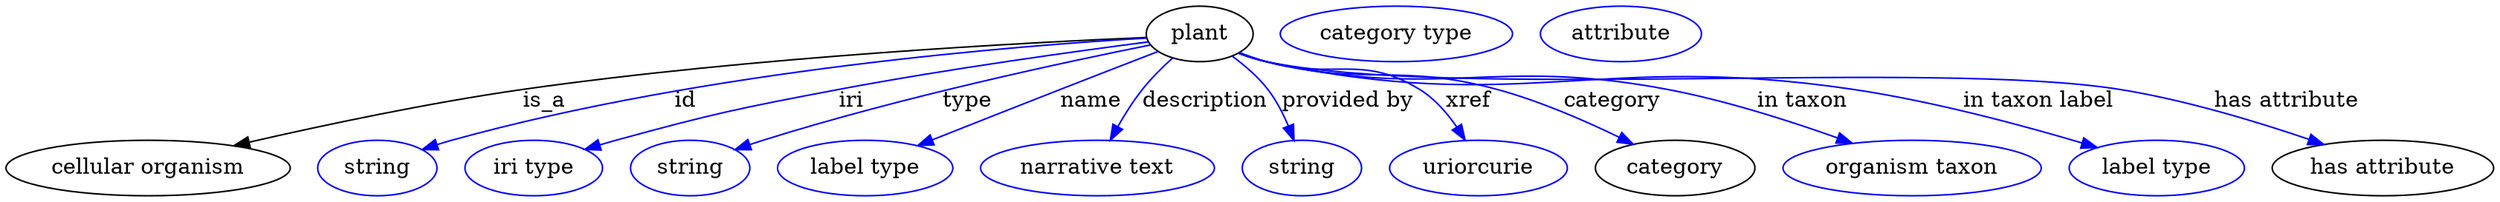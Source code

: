 digraph {
	graph [bb="0,0,1606.1,123"];
	node [label="\N"];
	plant	[height=0.5,
		label=plant,
		pos="770.64,105",
		width=0.95686];
	"cellular organism"	[height=0.5,
		pos="91.642,18",
		width=2.5456];
	plant -> "cellular organism"	[label=is_a,
		lp="347.64,61.5",
		pos="e,147.05,32.487 736.21,102.69 662.2,99.566 482.64,90.276 333.64,69 273.37,60.394 205.56,45.966 157.09,34.814"];
	id	[color=blue,
		height=0.5,
		label=string,
		pos="239.64,18",
		width=1.0652];
	plant -> id	[color=blue,
		label=id,
		lp="438.64,61.5",
		pos="e,268.63,29.99 736.34,102.27 656.37,97.557 451.83,81.666 287.64,36 284.53,35.135 281.34,34.172 278.14,33.155",
		style=solid];
	iri	[color=blue,
		height=0.5,
		label="iri type",
		pos="340.64,18",
		width=1.2277];
	plant -> iri	[color=blue,
		label=iri,
		lp="545.64,61.5",
		pos="e,373.94,29.93 737.32,99.823 691.97,93.95 608.37,82.452 537.64,69 473.56,56.813 457.58,53.14 394.64,36 391.06,35.026 387.37,33.97 \
383.67,32.877",
		style=solid];
	type	[color=blue,
		height=0.5,
		label=string,
		pos="441.64,18",
		width=1.0652];
	plant -> type	[color=blue,
		label=type,
		lp="620.64,61.5",
		pos="e,470.6,29.898 738.96,97.85 686.36,87.31 577.97,64.184 488.64,36 485.89,35.131 483.06,34.201 480.21,33.24",
		style=solid];
	name	[color=blue,
		height=0.5,
		label="label type",
		pos="554.64,18",
		width=1.5707];
	plant -> name	[color=blue,
		label=name,
		lp="700.64,61.5",
		pos="e,588.58,32.539 743.84,93.634 725.94,86.694 701.86,77.337 680.64,69 653.09,58.174 622.19,45.914 597.88,36.244",
		style=solid];
	description	[color=blue,
		height=0.5,
		label="narrative text",
		pos="704.64,18",
		width=2.0943];
	plant -> description	[color=blue,
		label=description,
		lp="774.14,61.5",
		pos="e,712.92,35.979 753.03,89.263 746.52,83.34 739.35,76.212 733.64,69 727.82,61.647 722.39,53.001 717.83,44.985",
		style=solid];
	"provided by"	[color=blue,
		height=0.5,
		label=string,
		pos="836.64,18",
		width=1.0652];
	plant -> "provided by"	[color=blue,
		label="provided by",
		lp="866.14,61.5",
		pos="e,831.54,35.85 791.75,90.473 799.7,84.604 808.33,77.195 814.64,69 820.08,61.951 824.48,53.351 827.88,45.285",
		style=solid];
	xref	[color=blue,
		height=0.5,
		label=uriorcurie,
		pos="950.64,18",
		width=1.5887];
	plant -> xref	[color=blue,
		label=xref,
		lp="944.14,61.5",
		pos="e,942.04,36.06 796.28,92.914 801.93,90.74 807.93,88.631 813.64,87 856.64,74.72 874.52,92.39 912.64,69 922.36,63.036 930.48,53.601 \
936.69,44.526",
		style=solid];
	category	[height=0.5,
		pos="1077.6,18",
		width=1.4263];
	plant -> category	[color=blue,
		label=category,
		lp="1037.1,61.5",
		pos="e,1050.6,33.447 796.21,92.654 801.86,90.497 807.88,88.46 813.64,87 878.3,70.603 898.27,86.482 962.64,69 990.03,61.561 1019.4,48.731 \
1041.5,37.93",
		style=solid];
	"in taxon"	[color=blue,
		height=0.5,
		label="organism taxon",
		pos="1230.6,18",
		width=2.3109];
	plant -> "in taxon"	[color=blue,
		label="in taxon",
		lp="1159.6,61.5",
		pos="e,1192,34.059 795.7,92.606 801.48,90.395 807.69,88.349 813.64,87 926.17,61.488 959.28,90.558 1072.6,69 1110.3,61.846 1151.5,48.615 \
1182.4,37.561",
		style=solid];
	"in taxon label"	[color=blue,
		height=0.5,
		label="label type",
		pos="1388.6,18",
		width=1.5707];
	plant -> "in taxon label"	[color=blue,
		label="in taxon label",
		lp="1312.1,61.5",
		pos="e,1350.1,31.324 795.68,92.509 801.46,90.303 807.68,88.284 813.64,87 978.5,51.521 1025.9,93.871 1192.6,69 1243.9,61.36 1301.1,45.926 \
1340.5,34.214",
		style=solid];
	"has attribute"	[height=0.5,
		pos="1534.6,18",
		width=1.9859];
	plant -> "has attribute"	[color=blue,
		label="has attribute",
		lp="1472.6,61.5",
		pos="e,1496.5,33.259 795.66,92.443 801.45,90.241 807.67,88.239 813.64,87 933.6,62.112 1243.7,88.44 1364.6,69 1406.8,62.224 1453.2,48.098 \
1486.9,36.583",
		style=solid];
	"named thing_category"	[color=blue,
		height=0.5,
		label="category type",
		pos="897.64,105",
		width=2.0762];
	"organismal entity_has attribute"	[color=blue,
		height=0.5,
		label=attribute,
		pos="1042.6,105",
		width=1.4443];
}
